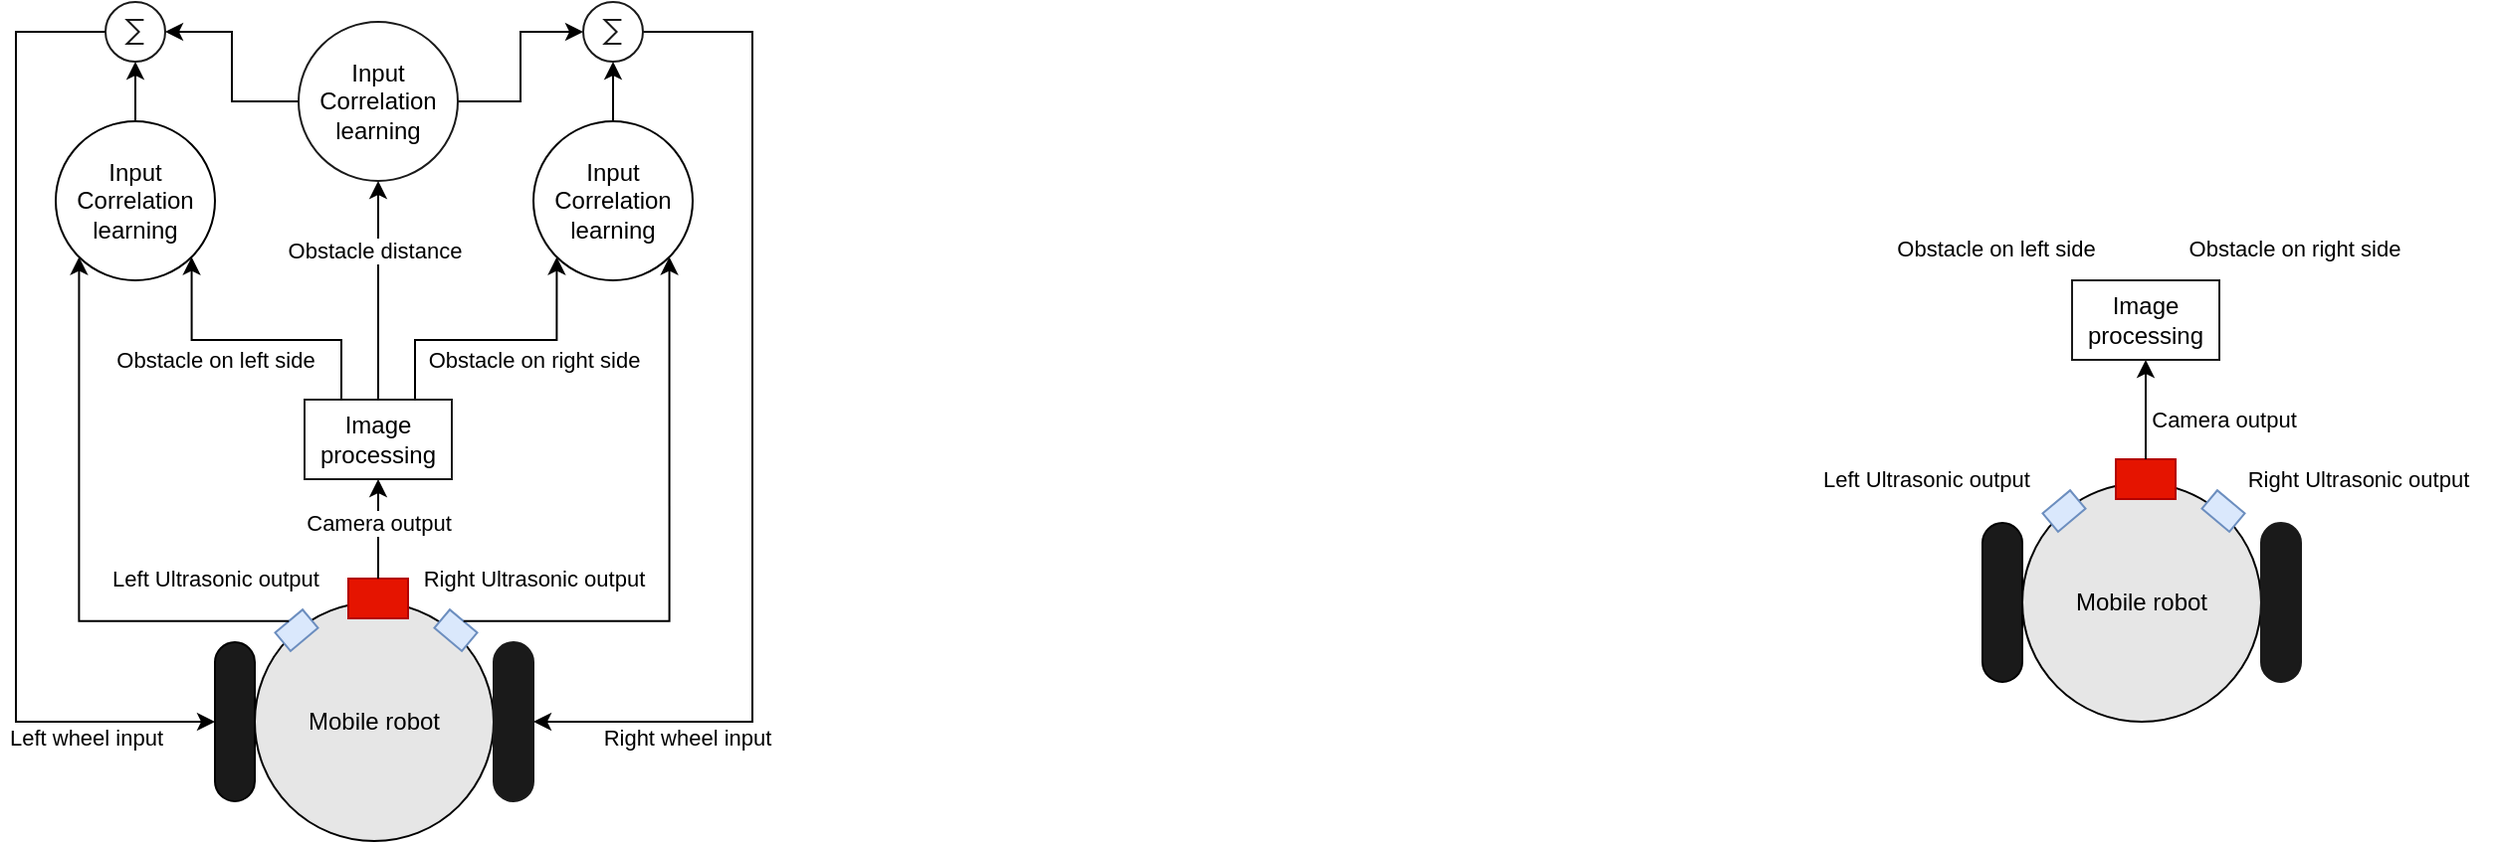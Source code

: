 <mxfile version="13.7.9" type="device"><diagram id="PQQ7QQNT9K5ZtWagaVmf" name="Page-1"><mxGraphModel dx="948" dy="544" grid="1" gridSize="10" guides="1" tooltips="1" connect="1" arrows="1" fold="1" page="1" pageScale="1" pageWidth="850" pageHeight="1100" math="0" shadow="0"><root><mxCell id="0"/><mxCell id="1" parent="0"/><mxCell id="QdhXsIBtdnqay_V3EXk9-10" value="" style="group;rotation=-180;" vertex="1" connectable="0" parent="1"><mxGeometry x="200" y="370" width="160" height="132.03" as="geometry"/></mxCell><mxCell id="QdhXsIBtdnqay_V3EXk9-1" value="Mobile robot" style="ellipse;whiteSpace=wrap;html=1;aspect=fixed;fillColor=#E6E6E6;rotation=0;" vertex="1" parent="QdhXsIBtdnqay_V3EXk9-10"><mxGeometry x="20" y="12" width="120" height="120" as="geometry"/></mxCell><mxCell id="QdhXsIBtdnqay_V3EXk9-4" value="" style="rounded=0;whiteSpace=wrap;html=1;fillColor=#e51400;rotation=-180;strokeColor=#B20000;fontColor=#ffffff;" vertex="1" parent="QdhXsIBtdnqay_V3EXk9-10"><mxGeometry x="67" width="30" height="20" as="geometry"/></mxCell><mxCell id="QdhXsIBtdnqay_V3EXk9-5" value="" style="rounded=1;whiteSpace=wrap;html=1;fillColor=#1A1A1A;rotation=-180;arcSize=50;" vertex="1" parent="QdhXsIBtdnqay_V3EXk9-10"><mxGeometry y="32" width="20" height="80" as="geometry"/></mxCell><mxCell id="QdhXsIBtdnqay_V3EXk9-6" value="" style="rounded=1;whiteSpace=wrap;html=1;rotation=-180;fillColor=#1A1A1A;fontColor=#333333;strokeColor=#1A1A1A;arcSize=50;" vertex="1" parent="QdhXsIBtdnqay_V3EXk9-10"><mxGeometry x="140" y="32" width="20" height="80" as="geometry"/></mxCell><mxCell id="QdhXsIBtdnqay_V3EXk9-7" value="" style="rounded=0;whiteSpace=wrap;html=1;fillColor=#dae8fc;rotation=-140;strokeColor=#6c8ebf;" vertex="1" parent="QdhXsIBtdnqay_V3EXk9-10"><mxGeometry x="112" y="20" width="18" height="12.03" as="geometry"/></mxCell><mxCell id="QdhXsIBtdnqay_V3EXk9-9" value="" style="rounded=0;whiteSpace=wrap;html=1;fillColor=#dae8fc;rotation=-220;strokeColor=#6c8ebf;" vertex="1" parent="QdhXsIBtdnqay_V3EXk9-10"><mxGeometry x="32" y="20" width="18" height="12.03" as="geometry"/></mxCell><mxCell id="QdhXsIBtdnqay_V3EXk9-20" style="edgeStyle=orthogonalEdgeStyle;rounded=0;orthogonalLoop=1;jettySize=auto;html=1;entryX=0;entryY=0.5;entryDx=0;entryDy=0;exitX=1;exitY=0.5;exitDx=0;exitDy=0;exitPerimeter=0;" edge="1" parent="1" source="QdhXsIBtdnqay_V3EXk9-80" target="QdhXsIBtdnqay_V3EXk9-6"><mxGeometry relative="1" as="geometry"><Array as="points"><mxPoint x="470" y="95"/><mxPoint x="470" y="442"/></Array></mxGeometry></mxCell><mxCell id="QdhXsIBtdnqay_V3EXk9-25" value="Right wheel input" style="edgeLabel;html=1;align=center;verticalAlign=middle;resizable=0;points=[];" vertex="1" connectable="0" parent="QdhXsIBtdnqay_V3EXk9-20"><mxGeometry x="0.702" y="1" relative="1" as="geometry"><mxPoint y="7" as="offset"/></mxGeometry></mxCell><mxCell id="QdhXsIBtdnqay_V3EXk9-81" style="edgeStyle=orthogonalEdgeStyle;rounded=0;orthogonalLoop=1;jettySize=auto;html=1;exitX=0.5;exitY=0;exitDx=0;exitDy=0;entryX=0.5;entryY=1;entryDx=0;entryDy=0;entryPerimeter=0;" edge="1" parent="1" source="QdhXsIBtdnqay_V3EXk9-11" target="QdhXsIBtdnqay_V3EXk9-80"><mxGeometry relative="1" as="geometry"/></mxCell><mxCell id="QdhXsIBtdnqay_V3EXk9-11" value="Input Correlation learning" style="ellipse;whiteSpace=wrap;html=1;aspect=fixed;fillColor=none;" vertex="1" parent="1"><mxGeometry x="360" y="140" width="80" height="80" as="geometry"/></mxCell><mxCell id="QdhXsIBtdnqay_V3EXk9-16" style="edgeStyle=orthogonalEdgeStyle;rounded=0;orthogonalLoop=1;jettySize=auto;html=1;exitX=0.5;exitY=1;exitDx=0;exitDy=0;entryX=1;entryY=1;entryDx=0;entryDy=0;" edge="1" parent="1" source="QdhXsIBtdnqay_V3EXk9-7" target="QdhXsIBtdnqay_V3EXk9-11"><mxGeometry relative="1" as="geometry"/></mxCell><mxCell id="QdhXsIBtdnqay_V3EXk9-23" value="Right Ultrasonic output" style="edgeLabel;html=1;align=center;verticalAlign=middle;resizable=0;points=[];" vertex="1" connectable="0" parent="QdhXsIBtdnqay_V3EXk9-16"><mxGeometry x="-0.535" y="-2" relative="1" as="geometry"><mxPoint x="-31.37" y="-23.4" as="offset"/></mxGeometry></mxCell><mxCell id="QdhXsIBtdnqay_V3EXk9-21" style="edgeStyle=orthogonalEdgeStyle;rounded=0;orthogonalLoop=1;jettySize=auto;html=1;entryX=1;entryY=0.5;entryDx=0;entryDy=0;exitX=0;exitY=0.5;exitDx=0;exitDy=0;exitPerimeter=0;" edge="1" parent="1" source="QdhXsIBtdnqay_V3EXk9-79" target="QdhXsIBtdnqay_V3EXk9-5"><mxGeometry relative="1" as="geometry"><Array as="points"><mxPoint x="100" y="95"/><mxPoint x="100" y="442"/></Array></mxGeometry></mxCell><mxCell id="QdhXsIBtdnqay_V3EXk9-26" value="Left wheel input" style="edgeLabel;html=1;align=center;verticalAlign=middle;resizable=0;points=[];" vertex="1" connectable="0" parent="QdhXsIBtdnqay_V3EXk9-21"><mxGeometry x="0.817" y="-2" relative="1" as="geometry"><mxPoint x="-20" y="6" as="offset"/></mxGeometry></mxCell><mxCell id="QdhXsIBtdnqay_V3EXk9-83" style="edgeStyle=orthogonalEdgeStyle;rounded=0;orthogonalLoop=1;jettySize=auto;html=1;exitX=0.5;exitY=0;exitDx=0;exitDy=0;entryX=0.5;entryY=1;entryDx=0;entryDy=0;entryPerimeter=0;" edge="1" parent="1" source="QdhXsIBtdnqay_V3EXk9-17" target="QdhXsIBtdnqay_V3EXk9-79"><mxGeometry relative="1" as="geometry"/></mxCell><mxCell id="QdhXsIBtdnqay_V3EXk9-17" value="Input Correlation learning" style="ellipse;whiteSpace=wrap;html=1;aspect=fixed;fillColor=none;" vertex="1" parent="1"><mxGeometry x="120" y="140" width="80" height="80" as="geometry"/></mxCell><mxCell id="QdhXsIBtdnqay_V3EXk9-19" style="edgeStyle=orthogonalEdgeStyle;rounded=0;orthogonalLoop=1;jettySize=auto;html=1;exitX=0.5;exitY=1;exitDx=0;exitDy=0;entryX=0;entryY=1;entryDx=0;entryDy=0;" edge="1" parent="1" source="QdhXsIBtdnqay_V3EXk9-9" target="QdhXsIBtdnqay_V3EXk9-17"><mxGeometry relative="1" as="geometry"/></mxCell><mxCell id="QdhXsIBtdnqay_V3EXk9-22" value="Left Ultrasonic output" style="edgeLabel;html=1;align=center;verticalAlign=middle;resizable=0;points=[];" vertex="1" connectable="0" parent="QdhXsIBtdnqay_V3EXk9-19"><mxGeometry x="-0.569" y="1" relative="1" as="geometry"><mxPoint x="24.87" y="-22.4" as="offset"/></mxGeometry></mxCell><mxCell id="QdhXsIBtdnqay_V3EXk9-32" style="edgeStyle=orthogonalEdgeStyle;rounded=0;orthogonalLoop=1;jettySize=auto;html=1;exitX=0.75;exitY=0;exitDx=0;exitDy=0;entryX=0;entryY=1;entryDx=0;entryDy=0;" edge="1" parent="1" source="QdhXsIBtdnqay_V3EXk9-30" target="QdhXsIBtdnqay_V3EXk9-11"><mxGeometry relative="1" as="geometry"/></mxCell><mxCell id="QdhXsIBtdnqay_V3EXk9-38" value="Obstacle on right side" style="edgeLabel;html=1;align=center;verticalAlign=middle;resizable=0;points=[];" vertex="1" connectable="0" parent="QdhXsIBtdnqay_V3EXk9-32"><mxGeometry x="0.092" y="-1" relative="1" as="geometry"><mxPoint x="11.5" y="9" as="offset"/></mxGeometry></mxCell><mxCell id="QdhXsIBtdnqay_V3EXk9-33" style="edgeStyle=orthogonalEdgeStyle;rounded=0;orthogonalLoop=1;jettySize=auto;html=1;exitX=0.25;exitY=0;exitDx=0;exitDy=0;entryX=1;entryY=1;entryDx=0;entryDy=0;" edge="1" parent="1" source="QdhXsIBtdnqay_V3EXk9-30" target="QdhXsIBtdnqay_V3EXk9-17"><mxGeometry relative="1" as="geometry"/></mxCell><mxCell id="QdhXsIBtdnqay_V3EXk9-37" value="Obstacle on left side" style="edgeLabel;html=1;align=center;verticalAlign=middle;resizable=0;points=[];" vertex="1" connectable="0" parent="QdhXsIBtdnqay_V3EXk9-33"><mxGeometry x="0.062" y="1" relative="1" as="geometry"><mxPoint x="-15.5" y="9" as="offset"/></mxGeometry></mxCell><mxCell id="QdhXsIBtdnqay_V3EXk9-76" style="edgeStyle=orthogonalEdgeStyle;rounded=0;orthogonalLoop=1;jettySize=auto;html=1;exitX=0.5;exitY=0;exitDx=0;exitDy=0;entryX=0.5;entryY=1;entryDx=0;entryDy=0;" edge="1" parent="1" source="QdhXsIBtdnqay_V3EXk9-30" target="QdhXsIBtdnqay_V3EXk9-71"><mxGeometry relative="1" as="geometry"/></mxCell><mxCell id="QdhXsIBtdnqay_V3EXk9-77" value="Obstacle distance" style="edgeLabel;html=1;align=center;verticalAlign=middle;resizable=0;points=[];" vertex="1" connectable="0" parent="QdhXsIBtdnqay_V3EXk9-76"><mxGeometry x="0.285" y="-1" relative="1" as="geometry"><mxPoint x="-3" y="-4.33" as="offset"/></mxGeometry></mxCell><mxCell id="QdhXsIBtdnqay_V3EXk9-30" value="Image processing" style="rounded=0;whiteSpace=wrap;html=1;strokeColor=#1A1A1A;fillColor=none;" vertex="1" parent="1"><mxGeometry x="245" y="280" width="74" height="40" as="geometry"/></mxCell><mxCell id="QdhXsIBtdnqay_V3EXk9-35" style="edgeStyle=orthogonalEdgeStyle;rounded=0;orthogonalLoop=1;jettySize=auto;html=1;exitX=0.5;exitY=1;exitDx=0;exitDy=0;entryX=0.5;entryY=1;entryDx=0;entryDy=0;" edge="1" parent="1" source="QdhXsIBtdnqay_V3EXk9-4" target="QdhXsIBtdnqay_V3EXk9-30"><mxGeometry relative="1" as="geometry"/></mxCell><mxCell id="QdhXsIBtdnqay_V3EXk9-36" value="Camera output" style="edgeLabel;html=1;align=center;verticalAlign=middle;resizable=0;points=[];" vertex="1" connectable="0" parent="QdhXsIBtdnqay_V3EXk9-35"><mxGeometry x="0.26" y="-1" relative="1" as="geometry"><mxPoint x="-1" y="3.33" as="offset"/></mxGeometry></mxCell><mxCell id="QdhXsIBtdnqay_V3EXk9-39" value="" style="group;rotation=-180;" vertex="1" connectable="0" parent="1"><mxGeometry x="1090" y="310" width="160" height="132.03" as="geometry"/></mxCell><mxCell id="QdhXsIBtdnqay_V3EXk9-40" value="Mobile robot" style="ellipse;whiteSpace=wrap;html=1;aspect=fixed;fillColor=#E6E6E6;rotation=0;" vertex="1" parent="QdhXsIBtdnqay_V3EXk9-39"><mxGeometry x="18" y="12" width="120" height="120" as="geometry"/></mxCell><mxCell id="QdhXsIBtdnqay_V3EXk9-41" value="" style="rounded=0;whiteSpace=wrap;html=1;fillColor=#e51400;rotation=-180;strokeColor=#B20000;fontColor=#ffffff;" vertex="1" parent="QdhXsIBtdnqay_V3EXk9-39"><mxGeometry x="65" width="30" height="20" as="geometry"/></mxCell><mxCell id="QdhXsIBtdnqay_V3EXk9-42" value="" style="rounded=1;whiteSpace=wrap;html=1;fillColor=#1A1A1A;rotation=-180;arcSize=50;" vertex="1" parent="QdhXsIBtdnqay_V3EXk9-39"><mxGeometry x="-2" y="32" width="20" height="80" as="geometry"/></mxCell><mxCell id="QdhXsIBtdnqay_V3EXk9-43" value="" style="rounded=1;whiteSpace=wrap;html=1;rotation=-180;fillColor=#1A1A1A;fontColor=#333333;strokeColor=#1A1A1A;arcSize=50;" vertex="1" parent="QdhXsIBtdnqay_V3EXk9-39"><mxGeometry x="138" y="32" width="20" height="80" as="geometry"/></mxCell><mxCell id="QdhXsIBtdnqay_V3EXk9-44" value="" style="rounded=0;whiteSpace=wrap;html=1;fillColor=#dae8fc;rotation=-140;strokeColor=#6c8ebf;" vertex="1" parent="QdhXsIBtdnqay_V3EXk9-39"><mxGeometry x="110" y="20" width="18" height="12.03" as="geometry"/></mxCell><mxCell id="QdhXsIBtdnqay_V3EXk9-45" value="" style="rounded=0;whiteSpace=wrap;html=1;fillColor=#dae8fc;rotation=-220;strokeColor=#6c8ebf;" vertex="1" parent="QdhXsIBtdnqay_V3EXk9-39"><mxGeometry x="30" y="20" width="18" height="12.03" as="geometry"/></mxCell><mxCell id="QdhXsIBtdnqay_V3EXk9-61" style="edgeStyle=orthogonalEdgeStyle;rounded=0;orthogonalLoop=1;jettySize=auto;html=1;exitX=0.5;exitY=1;exitDx=0;exitDy=0;entryX=0.5;entryY=1;entryDx=0;entryDy=0;" edge="1" parent="1" source="QdhXsIBtdnqay_V3EXk9-41" target="QdhXsIBtdnqay_V3EXk9-63"><mxGeometry relative="1" as="geometry"><mxPoint x="1172" y="270" as="targetPoint"/></mxGeometry></mxCell><mxCell id="QdhXsIBtdnqay_V3EXk9-62" value="Camera output" style="edgeLabel;html=1;align=center;verticalAlign=middle;resizable=0;points=[];" vertex="1" connectable="0" parent="QdhXsIBtdnqay_V3EXk9-61"><mxGeometry x="0.26" y="-1" relative="1" as="geometry"><mxPoint x="38" y="11.33" as="offset"/></mxGeometry></mxCell><mxCell id="QdhXsIBtdnqay_V3EXk9-63" value="Image processing" style="rounded=0;whiteSpace=wrap;html=1;strokeColor=#1A1A1A;fillColor=none;" vertex="1" parent="1"><mxGeometry x="1133" y="220" width="74" height="40" as="geometry"/></mxCell><mxCell id="QdhXsIBtdnqay_V3EXk9-65" value="&lt;meta charset=&quot;utf-8&quot;&gt;&lt;span style=&quot;color: rgb(0, 0, 0); font-family: helvetica; font-size: 11px; font-style: normal; font-weight: 400; letter-spacing: normal; text-align: center; text-indent: 0px; text-transform: none; word-spacing: 0px; background-color: rgb(255, 255, 255); display: inline; float: none;&quot;&gt;Right Ultrasonic output&lt;/span&gt;" style="text;html=1;strokeColor=none;fillColor=none;align=center;verticalAlign=middle;whiteSpace=wrap;rounded=0;" vertex="1" parent="1"><mxGeometry x="1207" y="310" width="140" height="20" as="geometry"/></mxCell><mxCell id="QdhXsIBtdnqay_V3EXk9-66" value="&lt;span style=&quot;font-size: 11px ; background-color: rgb(255 , 255 , 255)&quot;&gt;Left Ultrasonic output&lt;/span&gt;" style="text;html=1;strokeColor=none;fillColor=none;align=center;verticalAlign=middle;whiteSpace=wrap;rounded=0;" vertex="1" parent="1"><mxGeometry x="1000" y="310" width="120" height="20" as="geometry"/></mxCell><mxCell id="QdhXsIBtdnqay_V3EXk9-67" value="&lt;meta charset=&quot;utf-8&quot;&gt;&lt;span style=&quot;color: rgb(0, 0, 0); font-family: helvetica; font-size: 11px; font-style: normal; font-weight: 400; letter-spacing: normal; text-indent: 0px; text-transform: none; word-spacing: 0px; background-color: rgb(255, 255, 255); display: inline; float: none;&quot;&gt;Obstacle on left side&lt;/span&gt;" style="text;whiteSpace=wrap;html=1;align=center;" vertex="1" parent="1"><mxGeometry x="1040" y="190" width="110" height="30" as="geometry"/></mxCell><mxCell id="QdhXsIBtdnqay_V3EXk9-68" value="&lt;span style=&quot;color: rgb(0 , 0 , 0) ; font-family: &amp;#34;helvetica&amp;#34; ; font-size: 11px ; font-style: normal ; font-weight: 400 ; letter-spacing: normal ; text-indent: 0px ; text-transform: none ; word-spacing: 0px ; background-color: rgb(255 , 255 , 255) ; display: inline ; float: none&quot;&gt;Obstacle on right side&lt;/span&gt;" style="text;whiteSpace=wrap;html=1;align=center;" vertex="1" parent="1"><mxGeometry x="1190" y="190" width="110" height="30" as="geometry"/></mxCell><mxCell id="QdhXsIBtdnqay_V3EXk9-82" style="edgeStyle=orthogonalEdgeStyle;rounded=0;orthogonalLoop=1;jettySize=auto;html=1;exitX=1;exitY=0.5;exitDx=0;exitDy=0;entryX=0;entryY=0.5;entryDx=0;entryDy=0;entryPerimeter=0;" edge="1" parent="1" source="QdhXsIBtdnqay_V3EXk9-71" target="QdhXsIBtdnqay_V3EXk9-80"><mxGeometry relative="1" as="geometry"/></mxCell><mxCell id="QdhXsIBtdnqay_V3EXk9-84" style="edgeStyle=orthogonalEdgeStyle;rounded=0;orthogonalLoop=1;jettySize=auto;html=1;exitX=0;exitY=0.5;exitDx=0;exitDy=0;entryX=1;entryY=0.5;entryDx=0;entryDy=0;entryPerimeter=0;" edge="1" parent="1" source="QdhXsIBtdnqay_V3EXk9-71" target="QdhXsIBtdnqay_V3EXk9-79"><mxGeometry relative="1" as="geometry"/></mxCell><mxCell id="QdhXsIBtdnqay_V3EXk9-71" value="Input Correlation learning" style="ellipse;whiteSpace=wrap;html=1;aspect=fixed;strokeColor=#1A1A1A;fillColor=none;align=center;" vertex="1" parent="1"><mxGeometry x="242" y="90" width="80" height="80" as="geometry"/></mxCell><mxCell id="QdhXsIBtdnqay_V3EXk9-79" value="" style="verticalLabelPosition=bottom;shadow=0;dashed=0;align=center;html=1;verticalAlign=top;shape=mxgraph.electrical.abstract.sum;strokeColor=#1A1A1A;fillColor=none;" vertex="1" parent="1"><mxGeometry x="145" y="80" width="30" height="30" as="geometry"/></mxCell><mxCell id="QdhXsIBtdnqay_V3EXk9-80" value="" style="verticalLabelPosition=bottom;shadow=0;dashed=0;align=center;html=1;verticalAlign=top;shape=mxgraph.electrical.abstract.sum;strokeColor=#1A1A1A;fillColor=none;" vertex="1" parent="1"><mxGeometry x="385" y="80" width="30" height="30" as="geometry"/></mxCell></root></mxGraphModel></diagram></mxfile>